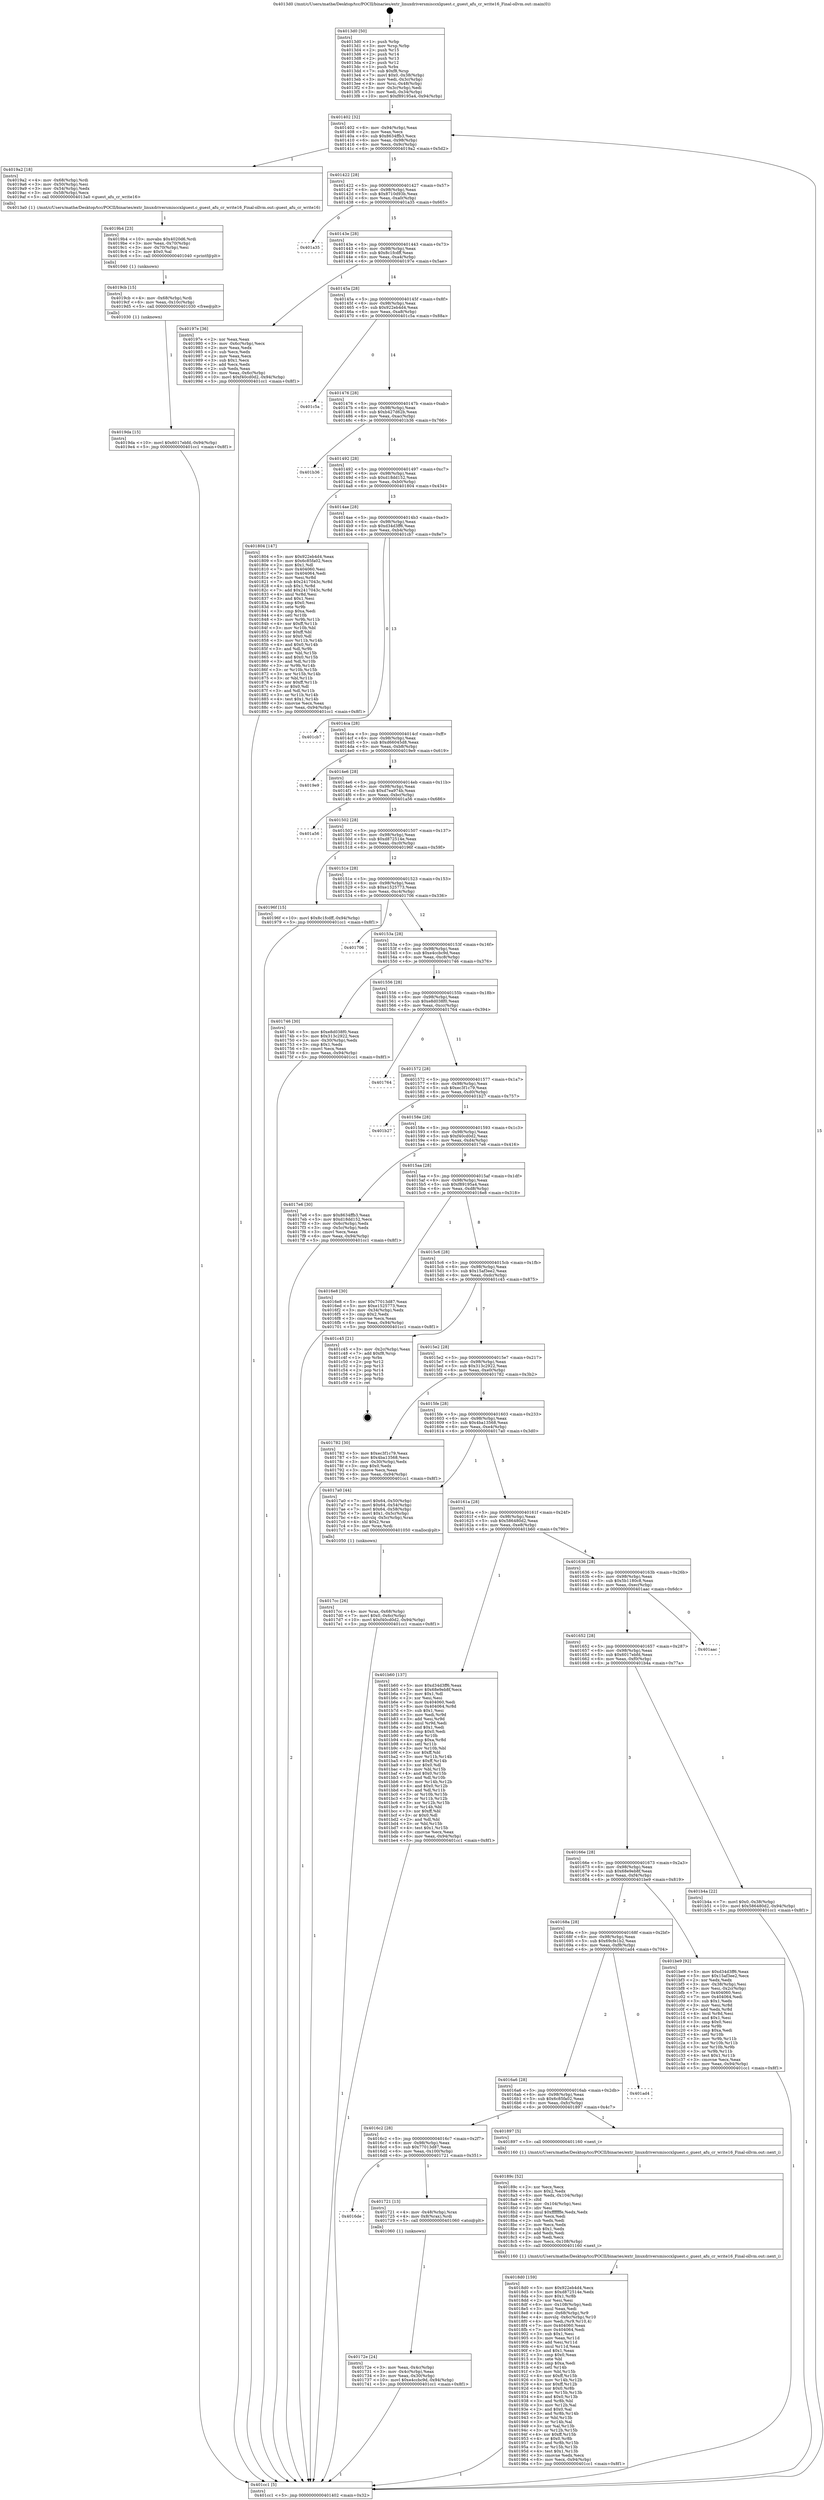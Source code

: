 digraph "0x4013d0" {
  label = "0x4013d0 (/mnt/c/Users/mathe/Desktop/tcc/POCII/binaries/extr_linuxdriversmisccxlguest.c_guest_afu_cr_write16_Final-ollvm.out::main(0))"
  labelloc = "t"
  node[shape=record]

  Entry [label="",width=0.3,height=0.3,shape=circle,fillcolor=black,style=filled]
  "0x401402" [label="{
     0x401402 [32]\l
     | [instrs]\l
     &nbsp;&nbsp;0x401402 \<+6\>: mov -0x94(%rbp),%eax\l
     &nbsp;&nbsp;0x401408 \<+2\>: mov %eax,%ecx\l
     &nbsp;&nbsp;0x40140a \<+6\>: sub $0x8634ffb3,%ecx\l
     &nbsp;&nbsp;0x401410 \<+6\>: mov %eax,-0x98(%rbp)\l
     &nbsp;&nbsp;0x401416 \<+6\>: mov %ecx,-0x9c(%rbp)\l
     &nbsp;&nbsp;0x40141c \<+6\>: je 00000000004019a2 \<main+0x5d2\>\l
  }"]
  "0x4019a2" [label="{
     0x4019a2 [18]\l
     | [instrs]\l
     &nbsp;&nbsp;0x4019a2 \<+4\>: mov -0x68(%rbp),%rdi\l
     &nbsp;&nbsp;0x4019a6 \<+3\>: mov -0x50(%rbp),%esi\l
     &nbsp;&nbsp;0x4019a9 \<+3\>: mov -0x54(%rbp),%edx\l
     &nbsp;&nbsp;0x4019ac \<+3\>: mov -0x58(%rbp),%ecx\l
     &nbsp;&nbsp;0x4019af \<+5\>: call 00000000004013a0 \<guest_afu_cr_write16\>\l
     | [calls]\l
     &nbsp;&nbsp;0x4013a0 \{1\} (/mnt/c/Users/mathe/Desktop/tcc/POCII/binaries/extr_linuxdriversmisccxlguest.c_guest_afu_cr_write16_Final-ollvm.out::guest_afu_cr_write16)\l
  }"]
  "0x401422" [label="{
     0x401422 [28]\l
     | [instrs]\l
     &nbsp;&nbsp;0x401422 \<+5\>: jmp 0000000000401427 \<main+0x57\>\l
     &nbsp;&nbsp;0x401427 \<+6\>: mov -0x98(%rbp),%eax\l
     &nbsp;&nbsp;0x40142d \<+5\>: sub $0x8710d93b,%eax\l
     &nbsp;&nbsp;0x401432 \<+6\>: mov %eax,-0xa0(%rbp)\l
     &nbsp;&nbsp;0x401438 \<+6\>: je 0000000000401a35 \<main+0x665\>\l
  }"]
  Exit [label="",width=0.3,height=0.3,shape=circle,fillcolor=black,style=filled,peripheries=2]
  "0x401a35" [label="{
     0x401a35\l
  }", style=dashed]
  "0x40143e" [label="{
     0x40143e [28]\l
     | [instrs]\l
     &nbsp;&nbsp;0x40143e \<+5\>: jmp 0000000000401443 \<main+0x73\>\l
     &nbsp;&nbsp;0x401443 \<+6\>: mov -0x98(%rbp),%eax\l
     &nbsp;&nbsp;0x401449 \<+5\>: sub $0x8c1fcdff,%eax\l
     &nbsp;&nbsp;0x40144e \<+6\>: mov %eax,-0xa4(%rbp)\l
     &nbsp;&nbsp;0x401454 \<+6\>: je 000000000040197e \<main+0x5ae\>\l
  }"]
  "0x4019da" [label="{
     0x4019da [15]\l
     | [instrs]\l
     &nbsp;&nbsp;0x4019da \<+10\>: movl $0x6017ebfd,-0x94(%rbp)\l
     &nbsp;&nbsp;0x4019e4 \<+5\>: jmp 0000000000401cc1 \<main+0x8f1\>\l
  }"]
  "0x40197e" [label="{
     0x40197e [36]\l
     | [instrs]\l
     &nbsp;&nbsp;0x40197e \<+2\>: xor %eax,%eax\l
     &nbsp;&nbsp;0x401980 \<+3\>: mov -0x6c(%rbp),%ecx\l
     &nbsp;&nbsp;0x401983 \<+2\>: mov %eax,%edx\l
     &nbsp;&nbsp;0x401985 \<+2\>: sub %ecx,%edx\l
     &nbsp;&nbsp;0x401987 \<+2\>: mov %eax,%ecx\l
     &nbsp;&nbsp;0x401989 \<+3\>: sub $0x1,%ecx\l
     &nbsp;&nbsp;0x40198c \<+2\>: add %ecx,%edx\l
     &nbsp;&nbsp;0x40198e \<+2\>: sub %edx,%eax\l
     &nbsp;&nbsp;0x401990 \<+3\>: mov %eax,-0x6c(%rbp)\l
     &nbsp;&nbsp;0x401993 \<+10\>: movl $0xf40cd0d2,-0x94(%rbp)\l
     &nbsp;&nbsp;0x40199d \<+5\>: jmp 0000000000401cc1 \<main+0x8f1\>\l
  }"]
  "0x40145a" [label="{
     0x40145a [28]\l
     | [instrs]\l
     &nbsp;&nbsp;0x40145a \<+5\>: jmp 000000000040145f \<main+0x8f\>\l
     &nbsp;&nbsp;0x40145f \<+6\>: mov -0x98(%rbp),%eax\l
     &nbsp;&nbsp;0x401465 \<+5\>: sub $0x922eb4d4,%eax\l
     &nbsp;&nbsp;0x40146a \<+6\>: mov %eax,-0xa8(%rbp)\l
     &nbsp;&nbsp;0x401470 \<+6\>: je 0000000000401c5a \<main+0x88a\>\l
  }"]
  "0x4019cb" [label="{
     0x4019cb [15]\l
     | [instrs]\l
     &nbsp;&nbsp;0x4019cb \<+4\>: mov -0x68(%rbp),%rdi\l
     &nbsp;&nbsp;0x4019cf \<+6\>: mov %eax,-0x10c(%rbp)\l
     &nbsp;&nbsp;0x4019d5 \<+5\>: call 0000000000401030 \<free@plt\>\l
     | [calls]\l
     &nbsp;&nbsp;0x401030 \{1\} (unknown)\l
  }"]
  "0x401c5a" [label="{
     0x401c5a\l
  }", style=dashed]
  "0x401476" [label="{
     0x401476 [28]\l
     | [instrs]\l
     &nbsp;&nbsp;0x401476 \<+5\>: jmp 000000000040147b \<main+0xab\>\l
     &nbsp;&nbsp;0x40147b \<+6\>: mov -0x98(%rbp),%eax\l
     &nbsp;&nbsp;0x401481 \<+5\>: sub $0xb427d62b,%eax\l
     &nbsp;&nbsp;0x401486 \<+6\>: mov %eax,-0xac(%rbp)\l
     &nbsp;&nbsp;0x40148c \<+6\>: je 0000000000401b36 \<main+0x766\>\l
  }"]
  "0x4019b4" [label="{
     0x4019b4 [23]\l
     | [instrs]\l
     &nbsp;&nbsp;0x4019b4 \<+10\>: movabs $0x4020d6,%rdi\l
     &nbsp;&nbsp;0x4019be \<+3\>: mov %eax,-0x70(%rbp)\l
     &nbsp;&nbsp;0x4019c1 \<+3\>: mov -0x70(%rbp),%esi\l
     &nbsp;&nbsp;0x4019c4 \<+2\>: mov $0x0,%al\l
     &nbsp;&nbsp;0x4019c6 \<+5\>: call 0000000000401040 \<printf@plt\>\l
     | [calls]\l
     &nbsp;&nbsp;0x401040 \{1\} (unknown)\l
  }"]
  "0x401b36" [label="{
     0x401b36\l
  }", style=dashed]
  "0x401492" [label="{
     0x401492 [28]\l
     | [instrs]\l
     &nbsp;&nbsp;0x401492 \<+5\>: jmp 0000000000401497 \<main+0xc7\>\l
     &nbsp;&nbsp;0x401497 \<+6\>: mov -0x98(%rbp),%eax\l
     &nbsp;&nbsp;0x40149d \<+5\>: sub $0xd18dd152,%eax\l
     &nbsp;&nbsp;0x4014a2 \<+6\>: mov %eax,-0xb0(%rbp)\l
     &nbsp;&nbsp;0x4014a8 \<+6\>: je 0000000000401804 \<main+0x434\>\l
  }"]
  "0x4018d0" [label="{
     0x4018d0 [159]\l
     | [instrs]\l
     &nbsp;&nbsp;0x4018d0 \<+5\>: mov $0x922eb4d4,%ecx\l
     &nbsp;&nbsp;0x4018d5 \<+5\>: mov $0xd872514e,%edx\l
     &nbsp;&nbsp;0x4018da \<+3\>: mov $0x1,%r8b\l
     &nbsp;&nbsp;0x4018dd \<+2\>: xor %esi,%esi\l
     &nbsp;&nbsp;0x4018df \<+6\>: mov -0x108(%rbp),%edi\l
     &nbsp;&nbsp;0x4018e5 \<+3\>: imul %eax,%edi\l
     &nbsp;&nbsp;0x4018e8 \<+4\>: mov -0x68(%rbp),%r9\l
     &nbsp;&nbsp;0x4018ec \<+4\>: movslq -0x6c(%rbp),%r10\l
     &nbsp;&nbsp;0x4018f0 \<+4\>: mov %edi,(%r9,%r10,4)\l
     &nbsp;&nbsp;0x4018f4 \<+7\>: mov 0x404060,%eax\l
     &nbsp;&nbsp;0x4018fb \<+7\>: mov 0x404064,%edi\l
     &nbsp;&nbsp;0x401902 \<+3\>: sub $0x1,%esi\l
     &nbsp;&nbsp;0x401905 \<+3\>: mov %eax,%r11d\l
     &nbsp;&nbsp;0x401908 \<+3\>: add %esi,%r11d\l
     &nbsp;&nbsp;0x40190b \<+4\>: imul %r11d,%eax\l
     &nbsp;&nbsp;0x40190f \<+3\>: and $0x1,%eax\l
     &nbsp;&nbsp;0x401912 \<+3\>: cmp $0x0,%eax\l
     &nbsp;&nbsp;0x401915 \<+3\>: sete %bl\l
     &nbsp;&nbsp;0x401918 \<+3\>: cmp $0xa,%edi\l
     &nbsp;&nbsp;0x40191b \<+4\>: setl %r14b\l
     &nbsp;&nbsp;0x40191f \<+3\>: mov %bl,%r15b\l
     &nbsp;&nbsp;0x401922 \<+4\>: xor $0xff,%r15b\l
     &nbsp;&nbsp;0x401926 \<+3\>: mov %r14b,%r12b\l
     &nbsp;&nbsp;0x401929 \<+4\>: xor $0xff,%r12b\l
     &nbsp;&nbsp;0x40192d \<+4\>: xor $0x0,%r8b\l
     &nbsp;&nbsp;0x401931 \<+3\>: mov %r15b,%r13b\l
     &nbsp;&nbsp;0x401934 \<+4\>: and $0x0,%r13b\l
     &nbsp;&nbsp;0x401938 \<+3\>: and %r8b,%bl\l
     &nbsp;&nbsp;0x40193b \<+3\>: mov %r12b,%al\l
     &nbsp;&nbsp;0x40193e \<+2\>: and $0x0,%al\l
     &nbsp;&nbsp;0x401940 \<+3\>: and %r8b,%r14b\l
     &nbsp;&nbsp;0x401943 \<+3\>: or %bl,%r13b\l
     &nbsp;&nbsp;0x401946 \<+3\>: or %r14b,%al\l
     &nbsp;&nbsp;0x401949 \<+3\>: xor %al,%r13b\l
     &nbsp;&nbsp;0x40194c \<+3\>: or %r12b,%r15b\l
     &nbsp;&nbsp;0x40194f \<+4\>: xor $0xff,%r15b\l
     &nbsp;&nbsp;0x401953 \<+4\>: or $0x0,%r8b\l
     &nbsp;&nbsp;0x401957 \<+3\>: and %r8b,%r15b\l
     &nbsp;&nbsp;0x40195a \<+3\>: or %r15b,%r13b\l
     &nbsp;&nbsp;0x40195d \<+4\>: test $0x1,%r13b\l
     &nbsp;&nbsp;0x401961 \<+3\>: cmovne %edx,%ecx\l
     &nbsp;&nbsp;0x401964 \<+6\>: mov %ecx,-0x94(%rbp)\l
     &nbsp;&nbsp;0x40196a \<+5\>: jmp 0000000000401cc1 \<main+0x8f1\>\l
  }"]
  "0x401804" [label="{
     0x401804 [147]\l
     | [instrs]\l
     &nbsp;&nbsp;0x401804 \<+5\>: mov $0x922eb4d4,%eax\l
     &nbsp;&nbsp;0x401809 \<+5\>: mov $0x6c85fa02,%ecx\l
     &nbsp;&nbsp;0x40180e \<+2\>: mov $0x1,%dl\l
     &nbsp;&nbsp;0x401810 \<+7\>: mov 0x404060,%esi\l
     &nbsp;&nbsp;0x401817 \<+7\>: mov 0x404064,%edi\l
     &nbsp;&nbsp;0x40181e \<+3\>: mov %esi,%r8d\l
     &nbsp;&nbsp;0x401821 \<+7\>: sub $0x2417043c,%r8d\l
     &nbsp;&nbsp;0x401828 \<+4\>: sub $0x1,%r8d\l
     &nbsp;&nbsp;0x40182c \<+7\>: add $0x2417043c,%r8d\l
     &nbsp;&nbsp;0x401833 \<+4\>: imul %r8d,%esi\l
     &nbsp;&nbsp;0x401837 \<+3\>: and $0x1,%esi\l
     &nbsp;&nbsp;0x40183a \<+3\>: cmp $0x0,%esi\l
     &nbsp;&nbsp;0x40183d \<+4\>: sete %r9b\l
     &nbsp;&nbsp;0x401841 \<+3\>: cmp $0xa,%edi\l
     &nbsp;&nbsp;0x401844 \<+4\>: setl %r10b\l
     &nbsp;&nbsp;0x401848 \<+3\>: mov %r9b,%r11b\l
     &nbsp;&nbsp;0x40184b \<+4\>: xor $0xff,%r11b\l
     &nbsp;&nbsp;0x40184f \<+3\>: mov %r10b,%bl\l
     &nbsp;&nbsp;0x401852 \<+3\>: xor $0xff,%bl\l
     &nbsp;&nbsp;0x401855 \<+3\>: xor $0x0,%dl\l
     &nbsp;&nbsp;0x401858 \<+3\>: mov %r11b,%r14b\l
     &nbsp;&nbsp;0x40185b \<+4\>: and $0x0,%r14b\l
     &nbsp;&nbsp;0x40185f \<+3\>: and %dl,%r9b\l
     &nbsp;&nbsp;0x401862 \<+3\>: mov %bl,%r15b\l
     &nbsp;&nbsp;0x401865 \<+4\>: and $0x0,%r15b\l
     &nbsp;&nbsp;0x401869 \<+3\>: and %dl,%r10b\l
     &nbsp;&nbsp;0x40186c \<+3\>: or %r9b,%r14b\l
     &nbsp;&nbsp;0x40186f \<+3\>: or %r10b,%r15b\l
     &nbsp;&nbsp;0x401872 \<+3\>: xor %r15b,%r14b\l
     &nbsp;&nbsp;0x401875 \<+3\>: or %bl,%r11b\l
     &nbsp;&nbsp;0x401878 \<+4\>: xor $0xff,%r11b\l
     &nbsp;&nbsp;0x40187c \<+3\>: or $0x0,%dl\l
     &nbsp;&nbsp;0x40187f \<+3\>: and %dl,%r11b\l
     &nbsp;&nbsp;0x401882 \<+3\>: or %r11b,%r14b\l
     &nbsp;&nbsp;0x401885 \<+4\>: test $0x1,%r14b\l
     &nbsp;&nbsp;0x401889 \<+3\>: cmovne %ecx,%eax\l
     &nbsp;&nbsp;0x40188c \<+6\>: mov %eax,-0x94(%rbp)\l
     &nbsp;&nbsp;0x401892 \<+5\>: jmp 0000000000401cc1 \<main+0x8f1\>\l
  }"]
  "0x4014ae" [label="{
     0x4014ae [28]\l
     | [instrs]\l
     &nbsp;&nbsp;0x4014ae \<+5\>: jmp 00000000004014b3 \<main+0xe3\>\l
     &nbsp;&nbsp;0x4014b3 \<+6\>: mov -0x98(%rbp),%eax\l
     &nbsp;&nbsp;0x4014b9 \<+5\>: sub $0xd34d3ff6,%eax\l
     &nbsp;&nbsp;0x4014be \<+6\>: mov %eax,-0xb4(%rbp)\l
     &nbsp;&nbsp;0x4014c4 \<+6\>: je 0000000000401cb7 \<main+0x8e7\>\l
  }"]
  "0x40189c" [label="{
     0x40189c [52]\l
     | [instrs]\l
     &nbsp;&nbsp;0x40189c \<+2\>: xor %ecx,%ecx\l
     &nbsp;&nbsp;0x40189e \<+5\>: mov $0x2,%edx\l
     &nbsp;&nbsp;0x4018a3 \<+6\>: mov %edx,-0x104(%rbp)\l
     &nbsp;&nbsp;0x4018a9 \<+1\>: cltd\l
     &nbsp;&nbsp;0x4018aa \<+6\>: mov -0x104(%rbp),%esi\l
     &nbsp;&nbsp;0x4018b0 \<+2\>: idiv %esi\l
     &nbsp;&nbsp;0x4018b2 \<+6\>: imul $0xfffffffe,%edx,%edx\l
     &nbsp;&nbsp;0x4018b8 \<+2\>: mov %ecx,%edi\l
     &nbsp;&nbsp;0x4018ba \<+2\>: sub %edx,%edi\l
     &nbsp;&nbsp;0x4018bc \<+2\>: mov %ecx,%edx\l
     &nbsp;&nbsp;0x4018be \<+3\>: sub $0x1,%edx\l
     &nbsp;&nbsp;0x4018c1 \<+2\>: add %edx,%edi\l
     &nbsp;&nbsp;0x4018c3 \<+2\>: sub %edi,%ecx\l
     &nbsp;&nbsp;0x4018c5 \<+6\>: mov %ecx,-0x108(%rbp)\l
     &nbsp;&nbsp;0x4018cb \<+5\>: call 0000000000401160 \<next_i\>\l
     | [calls]\l
     &nbsp;&nbsp;0x401160 \{1\} (/mnt/c/Users/mathe/Desktop/tcc/POCII/binaries/extr_linuxdriversmisccxlguest.c_guest_afu_cr_write16_Final-ollvm.out::next_i)\l
  }"]
  "0x401cb7" [label="{
     0x401cb7\l
  }", style=dashed]
  "0x4014ca" [label="{
     0x4014ca [28]\l
     | [instrs]\l
     &nbsp;&nbsp;0x4014ca \<+5\>: jmp 00000000004014cf \<main+0xff\>\l
     &nbsp;&nbsp;0x4014cf \<+6\>: mov -0x98(%rbp),%eax\l
     &nbsp;&nbsp;0x4014d5 \<+5\>: sub $0xd66045d8,%eax\l
     &nbsp;&nbsp;0x4014da \<+6\>: mov %eax,-0xb8(%rbp)\l
     &nbsp;&nbsp;0x4014e0 \<+6\>: je 00000000004019e9 \<main+0x619\>\l
  }"]
  "0x4017cc" [label="{
     0x4017cc [26]\l
     | [instrs]\l
     &nbsp;&nbsp;0x4017cc \<+4\>: mov %rax,-0x68(%rbp)\l
     &nbsp;&nbsp;0x4017d0 \<+7\>: movl $0x0,-0x6c(%rbp)\l
     &nbsp;&nbsp;0x4017d7 \<+10\>: movl $0xf40cd0d2,-0x94(%rbp)\l
     &nbsp;&nbsp;0x4017e1 \<+5\>: jmp 0000000000401cc1 \<main+0x8f1\>\l
  }"]
  "0x4019e9" [label="{
     0x4019e9\l
  }", style=dashed]
  "0x4014e6" [label="{
     0x4014e6 [28]\l
     | [instrs]\l
     &nbsp;&nbsp;0x4014e6 \<+5\>: jmp 00000000004014eb \<main+0x11b\>\l
     &nbsp;&nbsp;0x4014eb \<+6\>: mov -0x98(%rbp),%eax\l
     &nbsp;&nbsp;0x4014f1 \<+5\>: sub $0xd7ea974b,%eax\l
     &nbsp;&nbsp;0x4014f6 \<+6\>: mov %eax,-0xbc(%rbp)\l
     &nbsp;&nbsp;0x4014fc \<+6\>: je 0000000000401a56 \<main+0x686\>\l
  }"]
  "0x40172e" [label="{
     0x40172e [24]\l
     | [instrs]\l
     &nbsp;&nbsp;0x40172e \<+3\>: mov %eax,-0x4c(%rbp)\l
     &nbsp;&nbsp;0x401731 \<+3\>: mov -0x4c(%rbp),%eax\l
     &nbsp;&nbsp;0x401734 \<+3\>: mov %eax,-0x30(%rbp)\l
     &nbsp;&nbsp;0x401737 \<+10\>: movl $0xe4ccbc9d,-0x94(%rbp)\l
     &nbsp;&nbsp;0x401741 \<+5\>: jmp 0000000000401cc1 \<main+0x8f1\>\l
  }"]
  "0x401a56" [label="{
     0x401a56\l
  }", style=dashed]
  "0x401502" [label="{
     0x401502 [28]\l
     | [instrs]\l
     &nbsp;&nbsp;0x401502 \<+5\>: jmp 0000000000401507 \<main+0x137\>\l
     &nbsp;&nbsp;0x401507 \<+6\>: mov -0x98(%rbp),%eax\l
     &nbsp;&nbsp;0x40150d \<+5\>: sub $0xd872514e,%eax\l
     &nbsp;&nbsp;0x401512 \<+6\>: mov %eax,-0xc0(%rbp)\l
     &nbsp;&nbsp;0x401518 \<+6\>: je 000000000040196f \<main+0x59f\>\l
  }"]
  "0x4016de" [label="{
     0x4016de\l
  }", style=dashed]
  "0x40196f" [label="{
     0x40196f [15]\l
     | [instrs]\l
     &nbsp;&nbsp;0x40196f \<+10\>: movl $0x8c1fcdff,-0x94(%rbp)\l
     &nbsp;&nbsp;0x401979 \<+5\>: jmp 0000000000401cc1 \<main+0x8f1\>\l
  }"]
  "0x40151e" [label="{
     0x40151e [28]\l
     | [instrs]\l
     &nbsp;&nbsp;0x40151e \<+5\>: jmp 0000000000401523 \<main+0x153\>\l
     &nbsp;&nbsp;0x401523 \<+6\>: mov -0x98(%rbp),%eax\l
     &nbsp;&nbsp;0x401529 \<+5\>: sub $0xe1525773,%eax\l
     &nbsp;&nbsp;0x40152e \<+6\>: mov %eax,-0xc4(%rbp)\l
     &nbsp;&nbsp;0x401534 \<+6\>: je 0000000000401706 \<main+0x336\>\l
  }"]
  "0x401721" [label="{
     0x401721 [13]\l
     | [instrs]\l
     &nbsp;&nbsp;0x401721 \<+4\>: mov -0x48(%rbp),%rax\l
     &nbsp;&nbsp;0x401725 \<+4\>: mov 0x8(%rax),%rdi\l
     &nbsp;&nbsp;0x401729 \<+5\>: call 0000000000401060 \<atoi@plt\>\l
     | [calls]\l
     &nbsp;&nbsp;0x401060 \{1\} (unknown)\l
  }"]
  "0x401706" [label="{
     0x401706\l
  }", style=dashed]
  "0x40153a" [label="{
     0x40153a [28]\l
     | [instrs]\l
     &nbsp;&nbsp;0x40153a \<+5\>: jmp 000000000040153f \<main+0x16f\>\l
     &nbsp;&nbsp;0x40153f \<+6\>: mov -0x98(%rbp),%eax\l
     &nbsp;&nbsp;0x401545 \<+5\>: sub $0xe4ccbc9d,%eax\l
     &nbsp;&nbsp;0x40154a \<+6\>: mov %eax,-0xc8(%rbp)\l
     &nbsp;&nbsp;0x401550 \<+6\>: je 0000000000401746 \<main+0x376\>\l
  }"]
  "0x4016c2" [label="{
     0x4016c2 [28]\l
     | [instrs]\l
     &nbsp;&nbsp;0x4016c2 \<+5\>: jmp 00000000004016c7 \<main+0x2f7\>\l
     &nbsp;&nbsp;0x4016c7 \<+6\>: mov -0x98(%rbp),%eax\l
     &nbsp;&nbsp;0x4016cd \<+5\>: sub $0x77013d87,%eax\l
     &nbsp;&nbsp;0x4016d2 \<+6\>: mov %eax,-0x100(%rbp)\l
     &nbsp;&nbsp;0x4016d8 \<+6\>: je 0000000000401721 \<main+0x351\>\l
  }"]
  "0x401746" [label="{
     0x401746 [30]\l
     | [instrs]\l
     &nbsp;&nbsp;0x401746 \<+5\>: mov $0xe8d038f0,%eax\l
     &nbsp;&nbsp;0x40174b \<+5\>: mov $0x313c2922,%ecx\l
     &nbsp;&nbsp;0x401750 \<+3\>: mov -0x30(%rbp),%edx\l
     &nbsp;&nbsp;0x401753 \<+3\>: cmp $0x1,%edx\l
     &nbsp;&nbsp;0x401756 \<+3\>: cmovl %ecx,%eax\l
     &nbsp;&nbsp;0x401759 \<+6\>: mov %eax,-0x94(%rbp)\l
     &nbsp;&nbsp;0x40175f \<+5\>: jmp 0000000000401cc1 \<main+0x8f1\>\l
  }"]
  "0x401556" [label="{
     0x401556 [28]\l
     | [instrs]\l
     &nbsp;&nbsp;0x401556 \<+5\>: jmp 000000000040155b \<main+0x18b\>\l
     &nbsp;&nbsp;0x40155b \<+6\>: mov -0x98(%rbp),%eax\l
     &nbsp;&nbsp;0x401561 \<+5\>: sub $0xe8d038f0,%eax\l
     &nbsp;&nbsp;0x401566 \<+6\>: mov %eax,-0xcc(%rbp)\l
     &nbsp;&nbsp;0x40156c \<+6\>: je 0000000000401764 \<main+0x394\>\l
  }"]
  "0x401897" [label="{
     0x401897 [5]\l
     | [instrs]\l
     &nbsp;&nbsp;0x401897 \<+5\>: call 0000000000401160 \<next_i\>\l
     | [calls]\l
     &nbsp;&nbsp;0x401160 \{1\} (/mnt/c/Users/mathe/Desktop/tcc/POCII/binaries/extr_linuxdriversmisccxlguest.c_guest_afu_cr_write16_Final-ollvm.out::next_i)\l
  }"]
  "0x401764" [label="{
     0x401764\l
  }", style=dashed]
  "0x401572" [label="{
     0x401572 [28]\l
     | [instrs]\l
     &nbsp;&nbsp;0x401572 \<+5\>: jmp 0000000000401577 \<main+0x1a7\>\l
     &nbsp;&nbsp;0x401577 \<+6\>: mov -0x98(%rbp),%eax\l
     &nbsp;&nbsp;0x40157d \<+5\>: sub $0xec3f1c79,%eax\l
     &nbsp;&nbsp;0x401582 \<+6\>: mov %eax,-0xd0(%rbp)\l
     &nbsp;&nbsp;0x401588 \<+6\>: je 0000000000401b27 \<main+0x757\>\l
  }"]
  "0x4016a6" [label="{
     0x4016a6 [28]\l
     | [instrs]\l
     &nbsp;&nbsp;0x4016a6 \<+5\>: jmp 00000000004016ab \<main+0x2db\>\l
     &nbsp;&nbsp;0x4016ab \<+6\>: mov -0x98(%rbp),%eax\l
     &nbsp;&nbsp;0x4016b1 \<+5\>: sub $0x6c85fa02,%eax\l
     &nbsp;&nbsp;0x4016b6 \<+6\>: mov %eax,-0xfc(%rbp)\l
     &nbsp;&nbsp;0x4016bc \<+6\>: je 0000000000401897 \<main+0x4c7\>\l
  }"]
  "0x401b27" [label="{
     0x401b27\l
  }", style=dashed]
  "0x40158e" [label="{
     0x40158e [28]\l
     | [instrs]\l
     &nbsp;&nbsp;0x40158e \<+5\>: jmp 0000000000401593 \<main+0x1c3\>\l
     &nbsp;&nbsp;0x401593 \<+6\>: mov -0x98(%rbp),%eax\l
     &nbsp;&nbsp;0x401599 \<+5\>: sub $0xf40cd0d2,%eax\l
     &nbsp;&nbsp;0x40159e \<+6\>: mov %eax,-0xd4(%rbp)\l
     &nbsp;&nbsp;0x4015a4 \<+6\>: je 00000000004017e6 \<main+0x416\>\l
  }"]
  "0x401ad4" [label="{
     0x401ad4\l
  }", style=dashed]
  "0x4017e6" [label="{
     0x4017e6 [30]\l
     | [instrs]\l
     &nbsp;&nbsp;0x4017e6 \<+5\>: mov $0x8634ffb3,%eax\l
     &nbsp;&nbsp;0x4017eb \<+5\>: mov $0xd18dd152,%ecx\l
     &nbsp;&nbsp;0x4017f0 \<+3\>: mov -0x6c(%rbp),%edx\l
     &nbsp;&nbsp;0x4017f3 \<+3\>: cmp -0x5c(%rbp),%edx\l
     &nbsp;&nbsp;0x4017f6 \<+3\>: cmovl %ecx,%eax\l
     &nbsp;&nbsp;0x4017f9 \<+6\>: mov %eax,-0x94(%rbp)\l
     &nbsp;&nbsp;0x4017ff \<+5\>: jmp 0000000000401cc1 \<main+0x8f1\>\l
  }"]
  "0x4015aa" [label="{
     0x4015aa [28]\l
     | [instrs]\l
     &nbsp;&nbsp;0x4015aa \<+5\>: jmp 00000000004015af \<main+0x1df\>\l
     &nbsp;&nbsp;0x4015af \<+6\>: mov -0x98(%rbp),%eax\l
     &nbsp;&nbsp;0x4015b5 \<+5\>: sub $0xf89195a4,%eax\l
     &nbsp;&nbsp;0x4015ba \<+6\>: mov %eax,-0xd8(%rbp)\l
     &nbsp;&nbsp;0x4015c0 \<+6\>: je 00000000004016e8 \<main+0x318\>\l
  }"]
  "0x40168a" [label="{
     0x40168a [28]\l
     | [instrs]\l
     &nbsp;&nbsp;0x40168a \<+5\>: jmp 000000000040168f \<main+0x2bf\>\l
     &nbsp;&nbsp;0x40168f \<+6\>: mov -0x98(%rbp),%eax\l
     &nbsp;&nbsp;0x401695 \<+5\>: sub $0x69cfe1b2,%eax\l
     &nbsp;&nbsp;0x40169a \<+6\>: mov %eax,-0xf8(%rbp)\l
     &nbsp;&nbsp;0x4016a0 \<+6\>: je 0000000000401ad4 \<main+0x704\>\l
  }"]
  "0x4016e8" [label="{
     0x4016e8 [30]\l
     | [instrs]\l
     &nbsp;&nbsp;0x4016e8 \<+5\>: mov $0x77013d87,%eax\l
     &nbsp;&nbsp;0x4016ed \<+5\>: mov $0xe1525773,%ecx\l
     &nbsp;&nbsp;0x4016f2 \<+3\>: mov -0x34(%rbp),%edx\l
     &nbsp;&nbsp;0x4016f5 \<+3\>: cmp $0x2,%edx\l
     &nbsp;&nbsp;0x4016f8 \<+3\>: cmovne %ecx,%eax\l
     &nbsp;&nbsp;0x4016fb \<+6\>: mov %eax,-0x94(%rbp)\l
     &nbsp;&nbsp;0x401701 \<+5\>: jmp 0000000000401cc1 \<main+0x8f1\>\l
  }"]
  "0x4015c6" [label="{
     0x4015c6 [28]\l
     | [instrs]\l
     &nbsp;&nbsp;0x4015c6 \<+5\>: jmp 00000000004015cb \<main+0x1fb\>\l
     &nbsp;&nbsp;0x4015cb \<+6\>: mov -0x98(%rbp),%eax\l
     &nbsp;&nbsp;0x4015d1 \<+5\>: sub $0x15af3ee2,%eax\l
     &nbsp;&nbsp;0x4015d6 \<+6\>: mov %eax,-0xdc(%rbp)\l
     &nbsp;&nbsp;0x4015dc \<+6\>: je 0000000000401c45 \<main+0x875\>\l
  }"]
  "0x401cc1" [label="{
     0x401cc1 [5]\l
     | [instrs]\l
     &nbsp;&nbsp;0x401cc1 \<+5\>: jmp 0000000000401402 \<main+0x32\>\l
  }"]
  "0x4013d0" [label="{
     0x4013d0 [50]\l
     | [instrs]\l
     &nbsp;&nbsp;0x4013d0 \<+1\>: push %rbp\l
     &nbsp;&nbsp;0x4013d1 \<+3\>: mov %rsp,%rbp\l
     &nbsp;&nbsp;0x4013d4 \<+2\>: push %r15\l
     &nbsp;&nbsp;0x4013d6 \<+2\>: push %r14\l
     &nbsp;&nbsp;0x4013d8 \<+2\>: push %r13\l
     &nbsp;&nbsp;0x4013da \<+2\>: push %r12\l
     &nbsp;&nbsp;0x4013dc \<+1\>: push %rbx\l
     &nbsp;&nbsp;0x4013dd \<+7\>: sub $0xf8,%rsp\l
     &nbsp;&nbsp;0x4013e4 \<+7\>: movl $0x0,-0x38(%rbp)\l
     &nbsp;&nbsp;0x4013eb \<+3\>: mov %edi,-0x3c(%rbp)\l
     &nbsp;&nbsp;0x4013ee \<+4\>: mov %rsi,-0x48(%rbp)\l
     &nbsp;&nbsp;0x4013f2 \<+3\>: mov -0x3c(%rbp),%edi\l
     &nbsp;&nbsp;0x4013f5 \<+3\>: mov %edi,-0x34(%rbp)\l
     &nbsp;&nbsp;0x4013f8 \<+10\>: movl $0xf89195a4,-0x94(%rbp)\l
  }"]
  "0x401be9" [label="{
     0x401be9 [92]\l
     | [instrs]\l
     &nbsp;&nbsp;0x401be9 \<+5\>: mov $0xd34d3ff6,%eax\l
     &nbsp;&nbsp;0x401bee \<+5\>: mov $0x15af3ee2,%ecx\l
     &nbsp;&nbsp;0x401bf3 \<+2\>: xor %edx,%edx\l
     &nbsp;&nbsp;0x401bf5 \<+3\>: mov -0x38(%rbp),%esi\l
     &nbsp;&nbsp;0x401bf8 \<+3\>: mov %esi,-0x2c(%rbp)\l
     &nbsp;&nbsp;0x401bfb \<+7\>: mov 0x404060,%esi\l
     &nbsp;&nbsp;0x401c02 \<+7\>: mov 0x404064,%edi\l
     &nbsp;&nbsp;0x401c09 \<+3\>: sub $0x1,%edx\l
     &nbsp;&nbsp;0x401c0c \<+3\>: mov %esi,%r8d\l
     &nbsp;&nbsp;0x401c0f \<+3\>: add %edx,%r8d\l
     &nbsp;&nbsp;0x401c12 \<+4\>: imul %r8d,%esi\l
     &nbsp;&nbsp;0x401c16 \<+3\>: and $0x1,%esi\l
     &nbsp;&nbsp;0x401c19 \<+3\>: cmp $0x0,%esi\l
     &nbsp;&nbsp;0x401c1c \<+4\>: sete %r9b\l
     &nbsp;&nbsp;0x401c20 \<+3\>: cmp $0xa,%edi\l
     &nbsp;&nbsp;0x401c23 \<+4\>: setl %r10b\l
     &nbsp;&nbsp;0x401c27 \<+3\>: mov %r9b,%r11b\l
     &nbsp;&nbsp;0x401c2a \<+3\>: and %r10b,%r11b\l
     &nbsp;&nbsp;0x401c2d \<+3\>: xor %r10b,%r9b\l
     &nbsp;&nbsp;0x401c30 \<+3\>: or %r9b,%r11b\l
     &nbsp;&nbsp;0x401c33 \<+4\>: test $0x1,%r11b\l
     &nbsp;&nbsp;0x401c37 \<+3\>: cmovne %ecx,%eax\l
     &nbsp;&nbsp;0x401c3a \<+6\>: mov %eax,-0x94(%rbp)\l
     &nbsp;&nbsp;0x401c40 \<+5\>: jmp 0000000000401cc1 \<main+0x8f1\>\l
  }"]
  "0x401c45" [label="{
     0x401c45 [21]\l
     | [instrs]\l
     &nbsp;&nbsp;0x401c45 \<+3\>: mov -0x2c(%rbp),%eax\l
     &nbsp;&nbsp;0x401c48 \<+7\>: add $0xf8,%rsp\l
     &nbsp;&nbsp;0x401c4f \<+1\>: pop %rbx\l
     &nbsp;&nbsp;0x401c50 \<+2\>: pop %r12\l
     &nbsp;&nbsp;0x401c52 \<+2\>: pop %r13\l
     &nbsp;&nbsp;0x401c54 \<+2\>: pop %r14\l
     &nbsp;&nbsp;0x401c56 \<+2\>: pop %r15\l
     &nbsp;&nbsp;0x401c58 \<+1\>: pop %rbp\l
     &nbsp;&nbsp;0x401c59 \<+1\>: ret\l
  }"]
  "0x4015e2" [label="{
     0x4015e2 [28]\l
     | [instrs]\l
     &nbsp;&nbsp;0x4015e2 \<+5\>: jmp 00000000004015e7 \<main+0x217\>\l
     &nbsp;&nbsp;0x4015e7 \<+6\>: mov -0x98(%rbp),%eax\l
     &nbsp;&nbsp;0x4015ed \<+5\>: sub $0x313c2922,%eax\l
     &nbsp;&nbsp;0x4015f2 \<+6\>: mov %eax,-0xe0(%rbp)\l
     &nbsp;&nbsp;0x4015f8 \<+6\>: je 0000000000401782 \<main+0x3b2\>\l
  }"]
  "0x40166e" [label="{
     0x40166e [28]\l
     | [instrs]\l
     &nbsp;&nbsp;0x40166e \<+5\>: jmp 0000000000401673 \<main+0x2a3\>\l
     &nbsp;&nbsp;0x401673 \<+6\>: mov -0x98(%rbp),%eax\l
     &nbsp;&nbsp;0x401679 \<+5\>: sub $0x68e9eb8f,%eax\l
     &nbsp;&nbsp;0x40167e \<+6\>: mov %eax,-0xf4(%rbp)\l
     &nbsp;&nbsp;0x401684 \<+6\>: je 0000000000401be9 \<main+0x819\>\l
  }"]
  "0x401782" [label="{
     0x401782 [30]\l
     | [instrs]\l
     &nbsp;&nbsp;0x401782 \<+5\>: mov $0xec3f1c79,%eax\l
     &nbsp;&nbsp;0x401787 \<+5\>: mov $0x4ba13568,%ecx\l
     &nbsp;&nbsp;0x40178c \<+3\>: mov -0x30(%rbp),%edx\l
     &nbsp;&nbsp;0x40178f \<+3\>: cmp $0x0,%edx\l
     &nbsp;&nbsp;0x401792 \<+3\>: cmove %ecx,%eax\l
     &nbsp;&nbsp;0x401795 \<+6\>: mov %eax,-0x94(%rbp)\l
     &nbsp;&nbsp;0x40179b \<+5\>: jmp 0000000000401cc1 \<main+0x8f1\>\l
  }"]
  "0x4015fe" [label="{
     0x4015fe [28]\l
     | [instrs]\l
     &nbsp;&nbsp;0x4015fe \<+5\>: jmp 0000000000401603 \<main+0x233\>\l
     &nbsp;&nbsp;0x401603 \<+6\>: mov -0x98(%rbp),%eax\l
     &nbsp;&nbsp;0x401609 \<+5\>: sub $0x4ba13568,%eax\l
     &nbsp;&nbsp;0x40160e \<+6\>: mov %eax,-0xe4(%rbp)\l
     &nbsp;&nbsp;0x401614 \<+6\>: je 00000000004017a0 \<main+0x3d0\>\l
  }"]
  "0x401b4a" [label="{
     0x401b4a [22]\l
     | [instrs]\l
     &nbsp;&nbsp;0x401b4a \<+7\>: movl $0x0,-0x38(%rbp)\l
     &nbsp;&nbsp;0x401b51 \<+10\>: movl $0x586480d2,-0x94(%rbp)\l
     &nbsp;&nbsp;0x401b5b \<+5\>: jmp 0000000000401cc1 \<main+0x8f1\>\l
  }"]
  "0x4017a0" [label="{
     0x4017a0 [44]\l
     | [instrs]\l
     &nbsp;&nbsp;0x4017a0 \<+7\>: movl $0x64,-0x50(%rbp)\l
     &nbsp;&nbsp;0x4017a7 \<+7\>: movl $0x64,-0x54(%rbp)\l
     &nbsp;&nbsp;0x4017ae \<+7\>: movl $0x64,-0x58(%rbp)\l
     &nbsp;&nbsp;0x4017b5 \<+7\>: movl $0x1,-0x5c(%rbp)\l
     &nbsp;&nbsp;0x4017bc \<+4\>: movslq -0x5c(%rbp),%rax\l
     &nbsp;&nbsp;0x4017c0 \<+4\>: shl $0x2,%rax\l
     &nbsp;&nbsp;0x4017c4 \<+3\>: mov %rax,%rdi\l
     &nbsp;&nbsp;0x4017c7 \<+5\>: call 0000000000401050 \<malloc@plt\>\l
     | [calls]\l
     &nbsp;&nbsp;0x401050 \{1\} (unknown)\l
  }"]
  "0x40161a" [label="{
     0x40161a [28]\l
     | [instrs]\l
     &nbsp;&nbsp;0x40161a \<+5\>: jmp 000000000040161f \<main+0x24f\>\l
     &nbsp;&nbsp;0x40161f \<+6\>: mov -0x98(%rbp),%eax\l
     &nbsp;&nbsp;0x401625 \<+5\>: sub $0x586480d2,%eax\l
     &nbsp;&nbsp;0x40162a \<+6\>: mov %eax,-0xe8(%rbp)\l
     &nbsp;&nbsp;0x401630 \<+6\>: je 0000000000401b60 \<main+0x790\>\l
  }"]
  "0x401652" [label="{
     0x401652 [28]\l
     | [instrs]\l
     &nbsp;&nbsp;0x401652 \<+5\>: jmp 0000000000401657 \<main+0x287\>\l
     &nbsp;&nbsp;0x401657 \<+6\>: mov -0x98(%rbp),%eax\l
     &nbsp;&nbsp;0x40165d \<+5\>: sub $0x6017ebfd,%eax\l
     &nbsp;&nbsp;0x401662 \<+6\>: mov %eax,-0xf0(%rbp)\l
     &nbsp;&nbsp;0x401668 \<+6\>: je 0000000000401b4a \<main+0x77a\>\l
  }"]
  "0x401b60" [label="{
     0x401b60 [137]\l
     | [instrs]\l
     &nbsp;&nbsp;0x401b60 \<+5\>: mov $0xd34d3ff6,%eax\l
     &nbsp;&nbsp;0x401b65 \<+5\>: mov $0x68e9eb8f,%ecx\l
     &nbsp;&nbsp;0x401b6a \<+2\>: mov $0x1,%dl\l
     &nbsp;&nbsp;0x401b6c \<+2\>: xor %esi,%esi\l
     &nbsp;&nbsp;0x401b6e \<+7\>: mov 0x404060,%edi\l
     &nbsp;&nbsp;0x401b75 \<+8\>: mov 0x404064,%r8d\l
     &nbsp;&nbsp;0x401b7d \<+3\>: sub $0x1,%esi\l
     &nbsp;&nbsp;0x401b80 \<+3\>: mov %edi,%r9d\l
     &nbsp;&nbsp;0x401b83 \<+3\>: add %esi,%r9d\l
     &nbsp;&nbsp;0x401b86 \<+4\>: imul %r9d,%edi\l
     &nbsp;&nbsp;0x401b8a \<+3\>: and $0x1,%edi\l
     &nbsp;&nbsp;0x401b8d \<+3\>: cmp $0x0,%edi\l
     &nbsp;&nbsp;0x401b90 \<+4\>: sete %r10b\l
     &nbsp;&nbsp;0x401b94 \<+4\>: cmp $0xa,%r8d\l
     &nbsp;&nbsp;0x401b98 \<+4\>: setl %r11b\l
     &nbsp;&nbsp;0x401b9c \<+3\>: mov %r10b,%bl\l
     &nbsp;&nbsp;0x401b9f \<+3\>: xor $0xff,%bl\l
     &nbsp;&nbsp;0x401ba2 \<+3\>: mov %r11b,%r14b\l
     &nbsp;&nbsp;0x401ba5 \<+4\>: xor $0xff,%r14b\l
     &nbsp;&nbsp;0x401ba9 \<+3\>: xor $0x0,%dl\l
     &nbsp;&nbsp;0x401bac \<+3\>: mov %bl,%r15b\l
     &nbsp;&nbsp;0x401baf \<+4\>: and $0x0,%r15b\l
     &nbsp;&nbsp;0x401bb3 \<+3\>: and %dl,%r10b\l
     &nbsp;&nbsp;0x401bb6 \<+3\>: mov %r14b,%r12b\l
     &nbsp;&nbsp;0x401bb9 \<+4\>: and $0x0,%r12b\l
     &nbsp;&nbsp;0x401bbd \<+3\>: and %dl,%r11b\l
     &nbsp;&nbsp;0x401bc0 \<+3\>: or %r10b,%r15b\l
     &nbsp;&nbsp;0x401bc3 \<+3\>: or %r11b,%r12b\l
     &nbsp;&nbsp;0x401bc6 \<+3\>: xor %r12b,%r15b\l
     &nbsp;&nbsp;0x401bc9 \<+3\>: or %r14b,%bl\l
     &nbsp;&nbsp;0x401bcc \<+3\>: xor $0xff,%bl\l
     &nbsp;&nbsp;0x401bcf \<+3\>: or $0x0,%dl\l
     &nbsp;&nbsp;0x401bd2 \<+2\>: and %dl,%bl\l
     &nbsp;&nbsp;0x401bd4 \<+3\>: or %bl,%r15b\l
     &nbsp;&nbsp;0x401bd7 \<+4\>: test $0x1,%r15b\l
     &nbsp;&nbsp;0x401bdb \<+3\>: cmovne %ecx,%eax\l
     &nbsp;&nbsp;0x401bde \<+6\>: mov %eax,-0x94(%rbp)\l
     &nbsp;&nbsp;0x401be4 \<+5\>: jmp 0000000000401cc1 \<main+0x8f1\>\l
  }"]
  "0x401636" [label="{
     0x401636 [28]\l
     | [instrs]\l
     &nbsp;&nbsp;0x401636 \<+5\>: jmp 000000000040163b \<main+0x26b\>\l
     &nbsp;&nbsp;0x40163b \<+6\>: mov -0x98(%rbp),%eax\l
     &nbsp;&nbsp;0x401641 \<+5\>: sub $0x5b1180c8,%eax\l
     &nbsp;&nbsp;0x401646 \<+6\>: mov %eax,-0xec(%rbp)\l
     &nbsp;&nbsp;0x40164c \<+6\>: je 0000000000401aac \<main+0x6dc\>\l
  }"]
  "0x401aac" [label="{
     0x401aac\l
  }", style=dashed]
  Entry -> "0x4013d0" [label=" 1"]
  "0x401402" -> "0x4019a2" [label=" 1"]
  "0x401402" -> "0x401422" [label=" 15"]
  "0x401c45" -> Exit [label=" 1"]
  "0x401422" -> "0x401a35" [label=" 0"]
  "0x401422" -> "0x40143e" [label=" 15"]
  "0x401be9" -> "0x401cc1" [label=" 1"]
  "0x40143e" -> "0x40197e" [label=" 1"]
  "0x40143e" -> "0x40145a" [label=" 14"]
  "0x401b60" -> "0x401cc1" [label=" 1"]
  "0x40145a" -> "0x401c5a" [label=" 0"]
  "0x40145a" -> "0x401476" [label=" 14"]
  "0x401b4a" -> "0x401cc1" [label=" 1"]
  "0x401476" -> "0x401b36" [label=" 0"]
  "0x401476" -> "0x401492" [label=" 14"]
  "0x4019da" -> "0x401cc1" [label=" 1"]
  "0x401492" -> "0x401804" [label=" 1"]
  "0x401492" -> "0x4014ae" [label=" 13"]
  "0x4019cb" -> "0x4019da" [label=" 1"]
  "0x4014ae" -> "0x401cb7" [label=" 0"]
  "0x4014ae" -> "0x4014ca" [label=" 13"]
  "0x4019b4" -> "0x4019cb" [label=" 1"]
  "0x4014ca" -> "0x4019e9" [label=" 0"]
  "0x4014ca" -> "0x4014e6" [label=" 13"]
  "0x4019a2" -> "0x4019b4" [label=" 1"]
  "0x4014e6" -> "0x401a56" [label=" 0"]
  "0x4014e6" -> "0x401502" [label=" 13"]
  "0x40197e" -> "0x401cc1" [label=" 1"]
  "0x401502" -> "0x40196f" [label=" 1"]
  "0x401502" -> "0x40151e" [label=" 12"]
  "0x40196f" -> "0x401cc1" [label=" 1"]
  "0x40151e" -> "0x401706" [label=" 0"]
  "0x40151e" -> "0x40153a" [label=" 12"]
  "0x4018d0" -> "0x401cc1" [label=" 1"]
  "0x40153a" -> "0x401746" [label=" 1"]
  "0x40153a" -> "0x401556" [label=" 11"]
  "0x401897" -> "0x40189c" [label=" 1"]
  "0x401556" -> "0x401764" [label=" 0"]
  "0x401556" -> "0x401572" [label=" 11"]
  "0x401804" -> "0x401cc1" [label=" 1"]
  "0x401572" -> "0x401b27" [label=" 0"]
  "0x401572" -> "0x40158e" [label=" 11"]
  "0x4017cc" -> "0x401cc1" [label=" 1"]
  "0x40158e" -> "0x4017e6" [label=" 2"]
  "0x40158e" -> "0x4015aa" [label=" 9"]
  "0x4017a0" -> "0x4017cc" [label=" 1"]
  "0x4015aa" -> "0x4016e8" [label=" 1"]
  "0x4015aa" -> "0x4015c6" [label=" 8"]
  "0x4016e8" -> "0x401cc1" [label=" 1"]
  "0x4013d0" -> "0x401402" [label=" 1"]
  "0x401cc1" -> "0x401402" [label=" 15"]
  "0x401746" -> "0x401cc1" [label=" 1"]
  "0x4015c6" -> "0x401c45" [label=" 1"]
  "0x4015c6" -> "0x4015e2" [label=" 7"]
  "0x40172e" -> "0x401cc1" [label=" 1"]
  "0x4015e2" -> "0x401782" [label=" 1"]
  "0x4015e2" -> "0x4015fe" [label=" 6"]
  "0x4016c2" -> "0x4016de" [label=" 0"]
  "0x4015fe" -> "0x4017a0" [label=" 1"]
  "0x4015fe" -> "0x40161a" [label=" 5"]
  "0x4016c2" -> "0x401721" [label=" 1"]
  "0x40161a" -> "0x401b60" [label=" 1"]
  "0x40161a" -> "0x401636" [label=" 4"]
  "0x4016a6" -> "0x4016c2" [label=" 1"]
  "0x401636" -> "0x401aac" [label=" 0"]
  "0x401636" -> "0x401652" [label=" 4"]
  "0x40189c" -> "0x4018d0" [label=" 1"]
  "0x401652" -> "0x401b4a" [label=" 1"]
  "0x401652" -> "0x40166e" [label=" 3"]
  "0x401721" -> "0x40172e" [label=" 1"]
  "0x40166e" -> "0x401be9" [label=" 1"]
  "0x40166e" -> "0x40168a" [label=" 2"]
  "0x401782" -> "0x401cc1" [label=" 1"]
  "0x40168a" -> "0x401ad4" [label=" 0"]
  "0x40168a" -> "0x4016a6" [label=" 2"]
  "0x4017e6" -> "0x401cc1" [label=" 2"]
  "0x4016a6" -> "0x401897" [label=" 1"]
}
